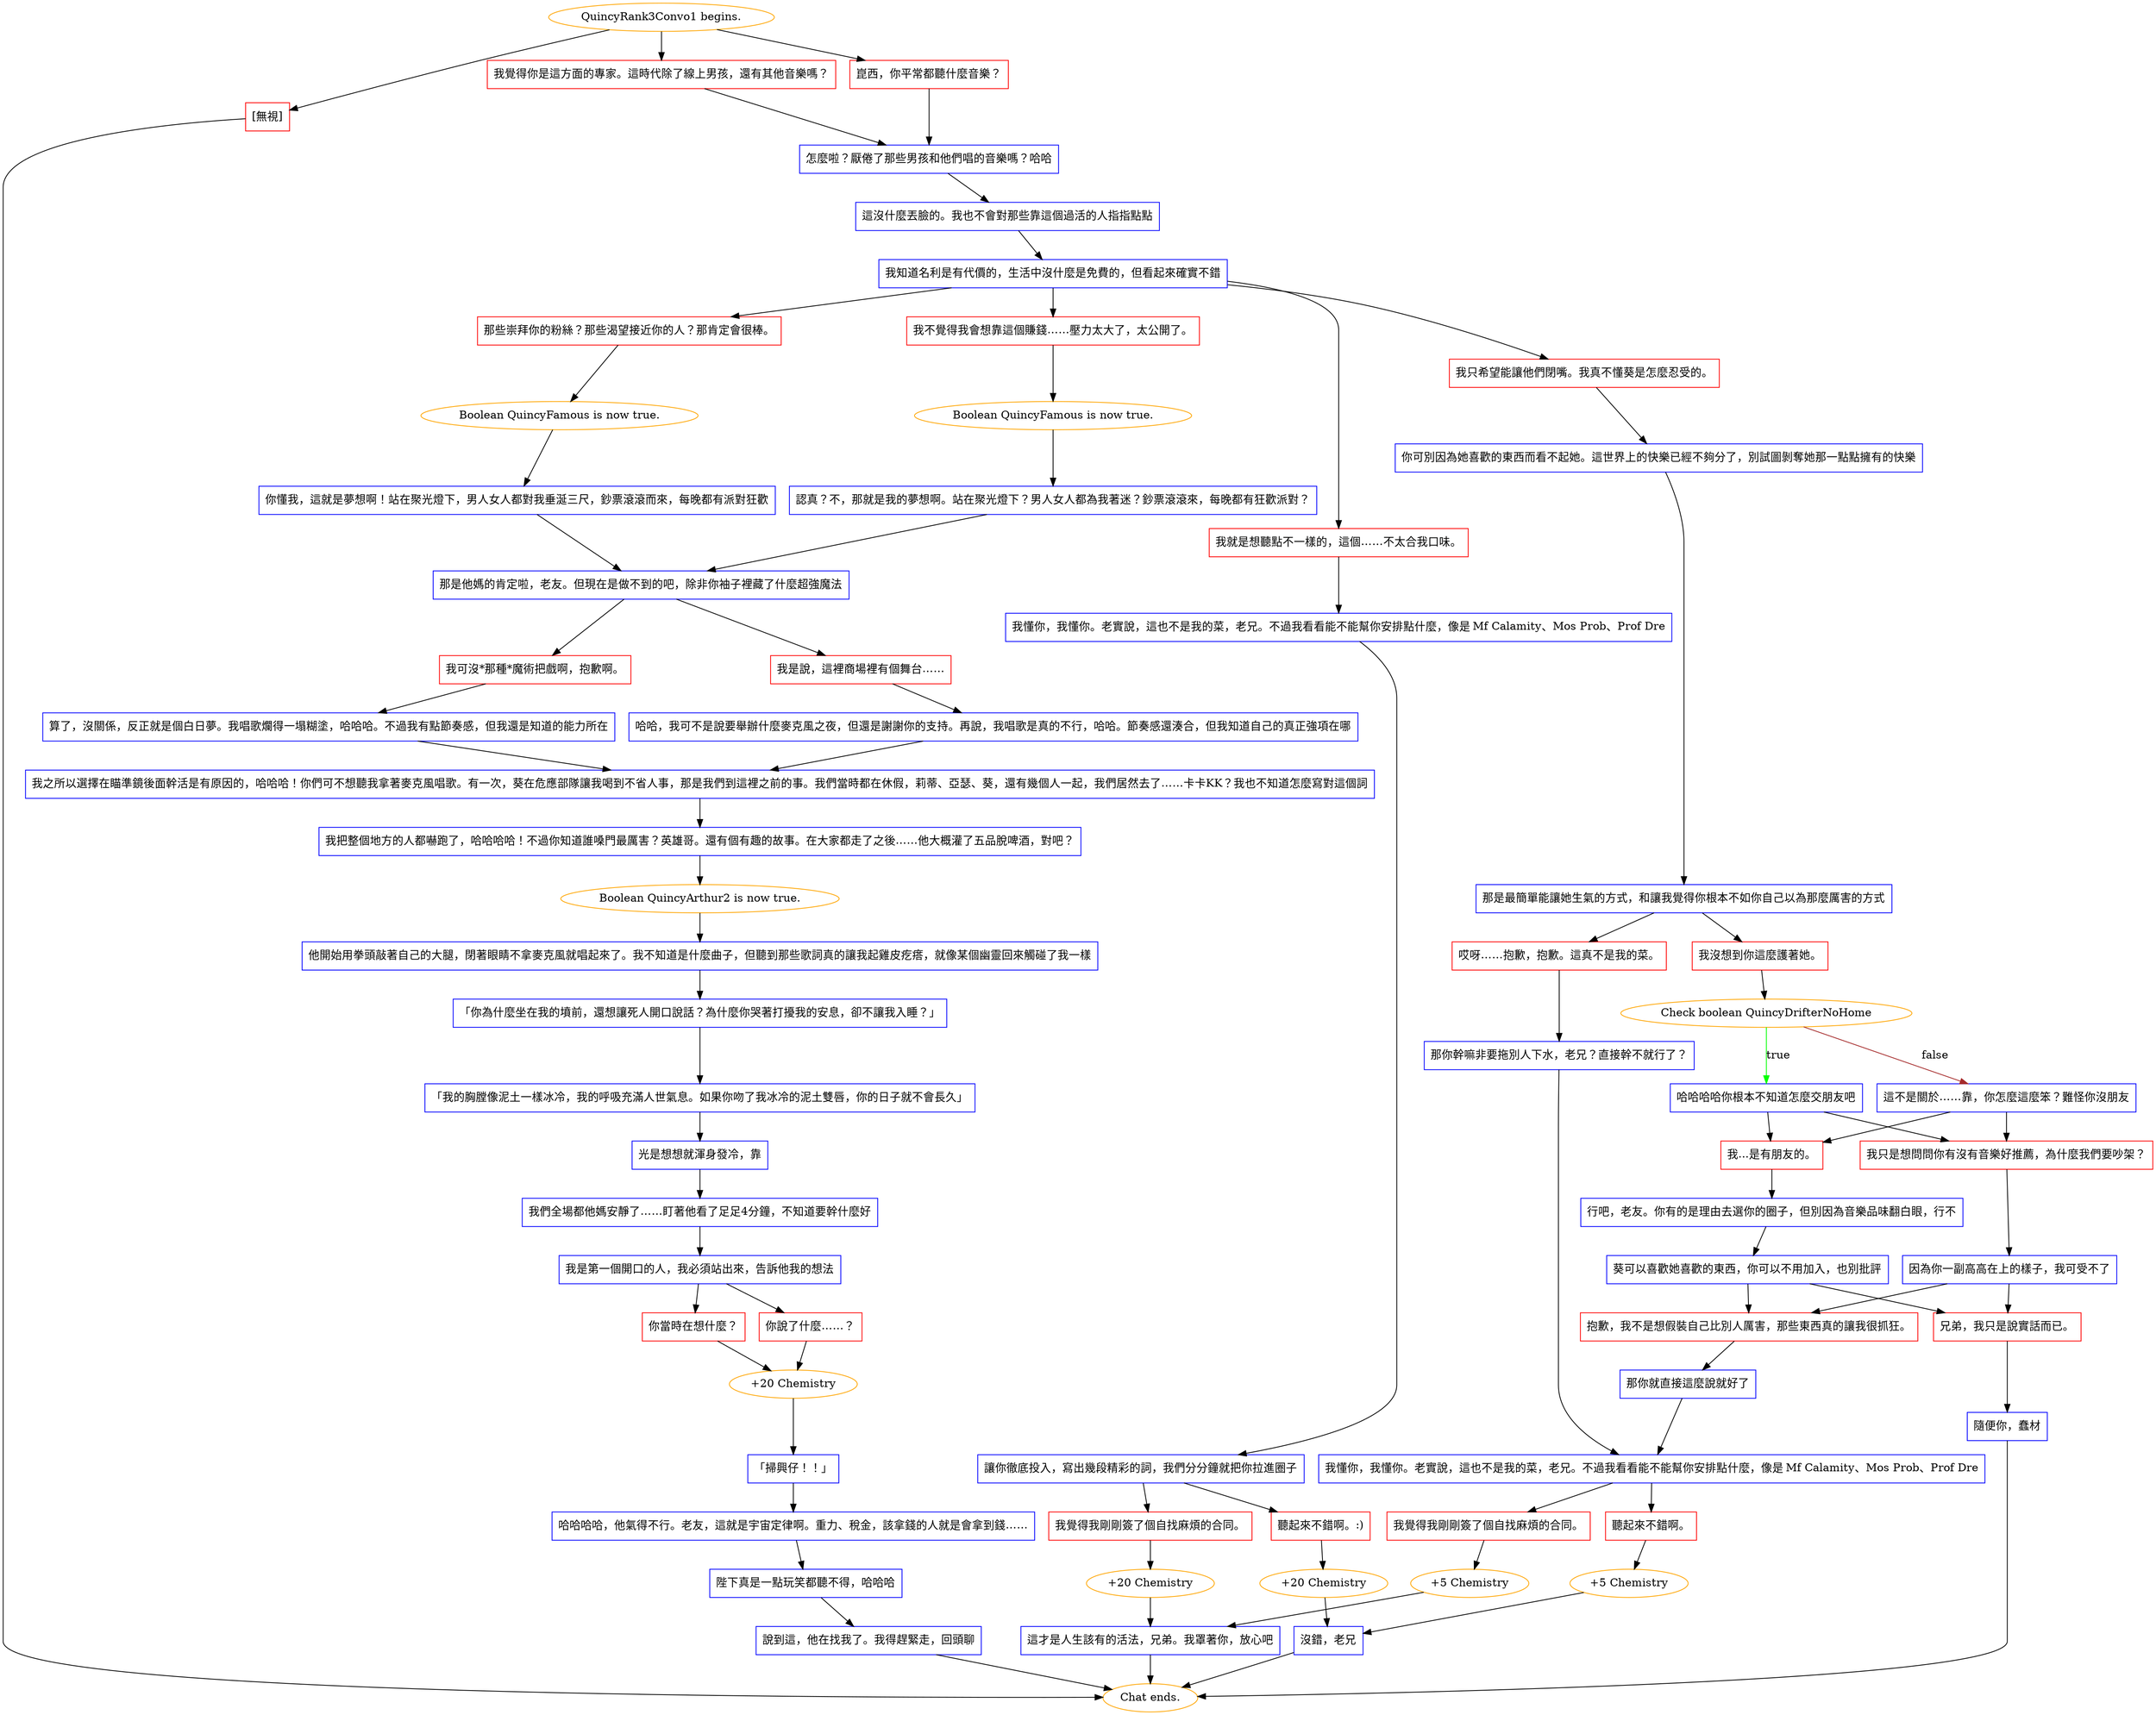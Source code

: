 digraph {
	"QuincyRank3Convo1 begins." [color=orange];
		"QuincyRank3Convo1 begins." -> j2079520151;
		"QuincyRank3Convo1 begins." -> j2662144493;
		"QuincyRank3Convo1 begins." -> j3102889003;
	j2079520151 [label="我覺得你是這方面的專家。這時代除了線上男孩，還有其他音樂嗎？",shape=box,color=red];
		j2079520151 -> j3191015466;
	j2662144493 [label="崑西，你平常都聽什麼音樂？",shape=box,color=red];
		j2662144493 -> j3191015466;
	j3102889003 [label="[無視]",shape=box,color=red];
		j3102889003 -> "Chat ends.";
	j3191015466 [label="怎麼啦？厭倦了那些男孩和他們唱的音樂嗎？哈哈",shape=box,color=blue];
		j3191015466 -> j4256637341;
	"Chat ends." [color=orange];
	j4256637341 [label="這沒什麼丟臉的。我也不會對那些靠這個過活的人指指點點",shape=box,color=blue];
		j4256637341 -> j3236736815;
	j3236736815 [label="我知道名利是有代價的，生活中沒什麼是免費的，但看起來確實不錯",shape=box,color=blue];
		j3236736815 -> j110412902;
		j3236736815 -> j1055621853;
		j3236736815 -> j2608326274;
		j3236736815 -> j1077468767;
	j110412902 [label="我就是想聽點不一樣的，這個……不太合我口味。",shape=box,color=red];
		j110412902 -> j3177676403;
	j1055621853 [label="我不覺得我會想靠這個賺錢……壓力太大了，太公開了。",shape=box,color=red];
		j1055621853 -> j4077709257;
	j2608326274 [label="那些崇拜你的粉絲？那些渴望接近你的人？那肯定會很棒。",shape=box,color=red];
		j2608326274 -> j3034731859;
	j1077468767 [label="我只希望能讓他們閉嘴。我真不懂葵是怎麼忍受的。",shape=box,color=red];
		j1077468767 -> j3833712741;
	j3177676403 [label="我懂你，我懂你。老實說，這也不是我的菜，老兄。不過我看看能不能幫你安排點什麼，像是 Mf Calamity、Mos Prob、Prof Dre",shape=box,color=blue];
		j3177676403 -> j1377822138;
	j4077709257 [label="Boolean QuincyFamous is now true.",color=orange];
		j4077709257 -> j2451827972;
	j3034731859 [label="Boolean QuincyFamous is now true.",color=orange];
		j3034731859 -> j2051916951;
	j3833712741 [label="你可別因為她喜歡的東西而看不起她。這世界上的快樂已經不夠分了，別試圖剝奪她那一點點擁有的快樂",shape=box,color=blue];
		j3833712741 -> j190222079;
	j1377822138 [label="讓你徹底投入，寫出幾段精彩的詞，我們分分鐘就把你拉進圈子",shape=box,color=blue];
		j1377822138 -> j2407484194;
		j1377822138 -> j1273535531;
	j2451827972 [label="認真？不，那就是我的夢想啊。站在聚光燈下？男人女人都為我著迷？鈔票滾滾來，每晚都有狂歡派對？",shape=box,color=blue];
		j2451827972 -> j3882983994;
	j2051916951 [label="你懂我，這就是夢想啊！站在聚光燈下，男人女人都對我垂涎三尺，鈔票滾滾而來，每晚都有派對狂歡",shape=box,color=blue];
		j2051916951 -> j3882983994;
	j190222079 [label="那是最簡單能讓她生氣的方式，和讓我覺得你根本不如你自己以為那麼厲害的方式",shape=box,color=blue];
		j190222079 -> j1593859331;
		j190222079 -> j2371450279;
	j2407484194 [label="聽起來不錯啊。:)",shape=box,color=red];
		j2407484194 -> j2927869968;
	j1273535531 [label="我覺得我剛剛簽了個自找麻煩的合同。",shape=box,color=red];
		j1273535531 -> j1802596131;
	j3882983994 [label="那是他媽的肯定啦，老友。但現在是做不到的吧，除非你袖子裡藏了什麼超強魔法",shape=box,color=blue];
		j3882983994 -> j2908128548;
		j3882983994 -> j4209730545;
	j1593859331 [label="哎呀……抱歉，抱歉。這真不是我的菜。",shape=box,color=red];
		j1593859331 -> j3412097617;
	j2371450279 [label="我沒想到你這麼護著她。",shape=box,color=red];
		j2371450279 -> j3113415140;
	j2927869968 [label="+20 Chemistry",color=orange];
		j2927869968 -> j2665475585;
	j1802596131 [label="+20 Chemistry",color=orange];
		j1802596131 -> j110751627;
	j2908128548 [label="我是說，這裡商場裡有個舞台……",shape=box,color=red];
		j2908128548 -> j1489163714;
	j4209730545 [label="我可沒*那種*魔術把戲啊，抱歉啊。",shape=box,color=red];
		j4209730545 -> j2974267409;
	j3412097617 [label="那你幹嘛非要拖別人下水，老兄？直接幹不就行了？",shape=box,color=blue];
		j3412097617 -> j2491431427;
	j3113415140 [label="Check boolean QuincyDrifterNoHome",color=orange];
		j3113415140 -> j1537523456 [label=true,color=green];
		j3113415140 -> j1527725575 [label=false,color=brown];
	j2665475585 [label="沒錯，老兄",shape=box,color=blue];
		j2665475585 -> "Chat ends.";
	j110751627 [label="這才是人生該有的活法，兄弟。我罩著你，放心吧",shape=box,color=blue];
		j110751627 -> "Chat ends.";
	j1489163714 [label="哈哈，我可不是說要舉辦什麼麥克風之夜，但還是謝謝你的支持。再說，我唱歌是真的不行，哈哈。節奏感還湊合，但我知道自己的真正強項在哪",shape=box,color=blue];
		j1489163714 -> j3300577824;
	j2974267409 [label="算了，沒關係，反正就是個白日夢。我唱歌爛得一塌糊塗，哈哈哈。不過我有點節奏感，但我還是知道的能力所在",shape=box,color=blue];
		j2974267409 -> j3300577824;
	j2491431427 [label="我懂你，我懂你。老實說，這也不是我的菜，老兄。不過我看看能不能幫你安排點什麼，像是 Mf Calamity、Mos Prob、Prof Dre",shape=box,color=blue];
		j2491431427 -> j327119041;
		j2491431427 -> j2294216773;
	j1537523456 [label="哈哈哈哈你根本不知道怎麼交朋友吧",shape=box,color=blue];
		j1537523456 -> j2388107057;
		j1537523456 -> j1214030815;
	j1527725575 [label="這不是關於……靠，你怎麼這麼笨？難怪你沒朋友",shape=box,color=blue];
		j1527725575 -> j2388107057;
		j1527725575 -> j1214030815;
	j3300577824 [label="我之所以選擇在瞄準鏡後面幹活是有原因的，哈哈哈！你們可不想聽我拿著麥克風唱歌。有一次，葵在危應部隊讓我喝到不省人事，那是我們到這裡之前的事。我們當時都在休假，莉蒂、亞瑟、葵，還有幾個人一起，我們居然去了……卡卡KK？我也不知道怎麼寫對這個詞",shape=box,color=blue];
		j3300577824 -> j3996945233;
	j327119041 [label="聽起來不錯啊。",shape=box,color=red];
		j327119041 -> j2655929135;
	j2294216773 [label="我覺得我剛剛簽了個自找麻煩的合同。",shape=box,color=red];
		j2294216773 -> j4107111100;
	j2388107057 [label="我...是有朋友的。",shape=box,color=red];
		j2388107057 -> j1502631421;
	j1214030815 [label="我只是想問問你有沒有音樂好推薦，為什麼我們要吵架？",shape=box,color=red];
		j1214030815 -> j1669577903;
	j3996945233 [label="我把整個地方的人都嚇跑了，哈哈哈哈！不過你知道誰嗓門最厲害？英雄哥。還有個有趣的故事。在大家都走了之後……他大概灌了五品脫啤酒，對吧？",shape=box,color=blue];
		j3996945233 -> j3582766928;
	j2655929135 [label="+5 Chemistry",color=orange];
		j2655929135 -> j2665475585;
	j4107111100 [label="+5 Chemistry",color=orange];
		j4107111100 -> j110751627;
	j1502631421 [label="行吧，老友。你有的是理由去選你的圈子，但別因為音樂品味翻白眼，行不",shape=box,color=blue];
		j1502631421 -> j3033243840;
	j1669577903 [label="因為你一副高高在上的樣子，我可受不了",shape=box,color=blue];
		j1669577903 -> j478190033;
		j1669577903 -> j3372227603;
	j3582766928 [label="Boolean QuincyArthur2 is now true.",color=orange];
		j3582766928 -> j2139250251;
	j3033243840 [label="葵可以喜歡她喜歡的東西，你可以不用加入，也別批評",shape=box,color=blue];
		j3033243840 -> j478190033;
		j3033243840 -> j3372227603;
	j478190033 [label="抱歉，我不是想假裝自己比別人厲害，那些東西真的讓我很抓狂。",shape=box,color=red];
		j478190033 -> j2813841398;
	j3372227603 [label="兄弟，我只是說實話而已。",shape=box,color=red];
		j3372227603 -> j2281287136;
	j2139250251 [label="他開始用拳頭敲著自己的大腿，閉著眼睛不拿麥克風就唱起來了。我不知道是什麼曲子，但聽到那些歌詞真的讓我起雞皮疙瘩，就像某個幽靈回來觸碰了我一樣",shape=box,color=blue];
		j2139250251 -> j3560457307;
	j2813841398 [label="那你就直接這麼說就好了",shape=box,color=blue];
		j2813841398 -> j2491431427;
	j2281287136 [label="隨便你，蠢材",shape=box,color=blue];
		j2281287136 -> "Chat ends.";
	j3560457307 [label="「你為什麼坐在我的墳前，還想讓死人開口說話？為什麼你哭著打擾我的安息，卻不讓我入睡？」",shape=box,color=blue];
		j3560457307 -> j2454010100;
	j2454010100 [label="「我的胸膛像泥土一樣冰冷，我的呼吸充滿人世氣息。如果你吻了我冰冷的泥土雙唇，你的日子就不會長久」",shape=box,color=blue];
		j2454010100 -> j3288661237;
	j3288661237 [label="光是想想就渾身發冷，靠",shape=box,color=blue];
		j3288661237 -> j1245251093;
	j1245251093 [label="我們全場都他媽安靜了……盯著他看了足足4分鐘，不知道要幹什麼好",shape=box,color=blue];
		j1245251093 -> j3478912556;
	j3478912556 [label="我是第一個開口的人，我必須站出來，告訴他我的想法",shape=box,color=blue];
		j3478912556 -> j4256388075;
		j3478912556 -> j3136369070;
	j4256388075 [label="你說了什麼……？",shape=box,color=red];
		j4256388075 -> j1242479022;
	j3136369070 [label="你當時在想什麼？",shape=box,color=red];
		j3136369070 -> j1242479022;
	j1242479022 [label="+20 Chemistry",color=orange];
		j1242479022 -> j3576674655;
	j3576674655 [label="「掃興仔！！」",shape=box,color=blue];
		j3576674655 -> j3409829152;
	j3409829152 [label="哈哈哈哈，他氣得不行。老友，這就是宇宙定律啊。重力、稅金，該拿錢的人就是會拿到錢……",shape=box,color=blue];
		j3409829152 -> j2031210709;
	j2031210709 [label="陛下真是一點玩笑都聽不得，哈哈哈",shape=box,color=blue];
		j2031210709 -> j1126969858;
	j1126969858 [label="說到這，他在找我了。我得趕緊走，回頭聊",shape=box,color=blue];
		j1126969858 -> "Chat ends.";
}